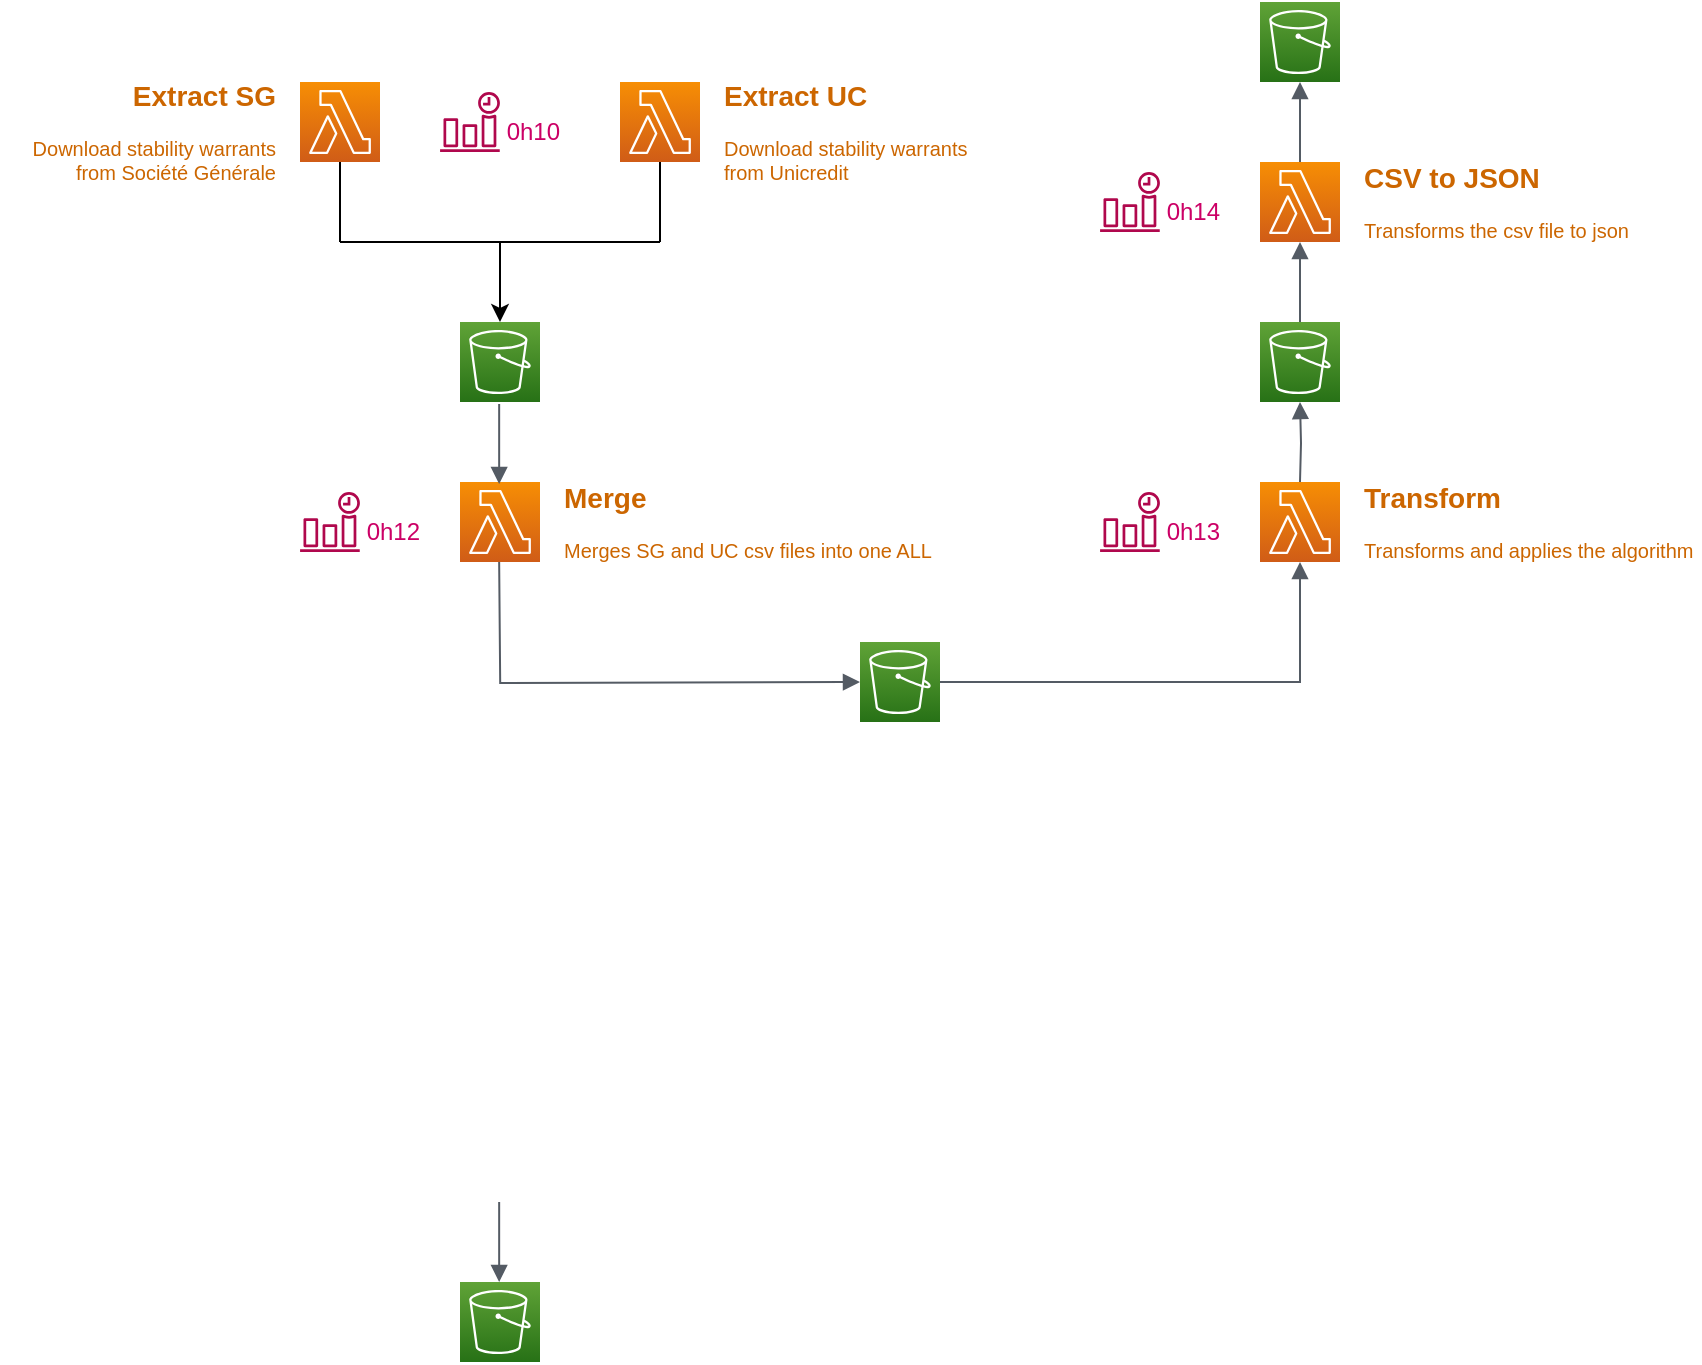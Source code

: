 <mxfile version="16.5.4" type="device"><diagram id="kZerIj4fPpN9XhUY6DlO" name="Page-1"><mxGraphModel dx="1038" dy="547" grid="1" gridSize="10" guides="1" tooltips="1" connect="1" arrows="1" fold="1" page="1" pageScale="1" pageWidth="827" pageHeight="1169" math="0" shadow="0"><root><mxCell id="0"/><mxCell id="1" parent="0"/><mxCell id="mHBUEEuIlm3kdnM-V34R-1" value="" style="sketch=0;points=[[0,0,0],[0.25,0,0],[0.5,0,0],[0.75,0,0],[1,0,0],[0,1,0],[0.25,1,0],[0.5,1,0],[0.75,1,0],[1,1,0],[0,0.25,0],[0,0.5,0],[0,0.75,0],[1,0.25,0],[1,0.5,0],[1,0.75,0]];outlineConnect=0;fontColor=#232F3E;gradientColor=#F78E04;gradientDirection=north;fillColor=#D05C17;strokeColor=#ffffff;dashed=0;verticalLabelPosition=bottom;verticalAlign=top;align=center;html=1;fontSize=12;fontStyle=0;aspect=fixed;shape=mxgraph.aws4.resourceIcon;resIcon=mxgraph.aws4.lambda;" parent="1" vertex="1"><mxGeometry x="320" y="240" width="40" height="40" as="geometry"/></mxCell><mxCell id="mHBUEEuIlm3kdnM-V34R-4" value="" style="sketch=0;points=[[0,0,0],[0.25,0,0],[0.5,0,0],[0.75,0,0],[1,0,0],[0,1,0],[0.25,1,0],[0.5,1,0],[0.75,1,0],[1,1,0],[0,0.25,0],[0,0.5,0],[0,0.75,0],[1,0.25,0],[1,0.5,0],[1,0.75,0]];outlineConnect=0;fontColor=#232F3E;gradientColor=#60A337;gradientDirection=north;fillColor=#277116;strokeColor=#ffffff;dashed=0;verticalLabelPosition=bottom;verticalAlign=top;align=center;html=1;fontSize=12;fontStyle=0;aspect=fixed;shape=mxgraph.aws4.resourceIcon;resIcon=mxgraph.aws4.s3;" parent="1" vertex="1"><mxGeometry x="520" y="320" width="40" height="40" as="geometry"/></mxCell><mxCell id="mHBUEEuIlm3kdnM-V34R-5" value="" style="sketch=0;outlineConnect=0;fontColor=#232F3E;gradientColor=none;fillColor=#B0084D;strokeColor=none;dashed=0;verticalLabelPosition=bottom;verticalAlign=top;align=center;html=1;fontSize=12;fontStyle=0;aspect=fixed;pointerEvents=1;shape=mxgraph.aws4.event_time_based;" parent="1" vertex="1"><mxGeometry x="240" y="245" width="30" height="30" as="geometry"/></mxCell><mxCell id="mHBUEEuIlm3kdnM-V34R-15" value="&lt;font color=&quot;#cc0066&quot;&gt;&amp;nbsp;0h12&lt;/font&gt;" style="text;html=1;strokeColor=none;fillColor=none;align=center;verticalAlign=middle;whiteSpace=wrap;rounded=0;" parent="1" vertex="1"><mxGeometry x="270" y="255" width="30" height="20" as="geometry"/></mxCell><mxCell id="mHBUEEuIlm3kdnM-V34R-20" value="&lt;font color=&quot;#cc6600&quot;&gt;&lt;b&gt;&lt;font style=&quot;font-size: 14px&quot;&gt;Merge&lt;/font&gt;&lt;/b&gt;&lt;br style=&quot;font-size: 9px&quot;&gt;&lt;br style=&quot;font-size: 9px&quot;&gt;Merges SG and UC csv files into one ALL&lt;/font&gt;" style="text;html=1;strokeColor=none;fillColor=none;align=left;verticalAlign=middle;whiteSpace=wrap;rounded=0;fontSize=10;fontColor=#CC0066;" parent="1" vertex="1"><mxGeometry x="370" y="240" width="190" height="40" as="geometry"/></mxCell><mxCell id="mHBUEEuIlm3kdnM-V34R-21" value="" style="sketch=0;points=[[0,0,0],[0.25,0,0],[0.5,0,0],[0.75,0,0],[1,0,0],[0,1,0],[0.25,1,0],[0.5,1,0],[0.75,1,0],[1,1,0],[0,0.25,0],[0,0.5,0],[0,0.75,0],[1,0.25,0],[1,0.5,0],[1,0.75,0]];outlineConnect=0;fontColor=#232F3E;gradientColor=#F78E04;gradientDirection=north;fillColor=#D05C17;strokeColor=#ffffff;dashed=0;verticalLabelPosition=bottom;verticalAlign=top;align=center;html=1;fontSize=12;fontStyle=0;aspect=fixed;shape=mxgraph.aws4.resourceIcon;resIcon=mxgraph.aws4.lambda;" parent="1" vertex="1"><mxGeometry x="720" y="240" width="40" height="40" as="geometry"/></mxCell><mxCell id="mHBUEEuIlm3kdnM-V34R-23" value="" style="sketch=0;outlineConnect=0;fontColor=#232F3E;gradientColor=none;fillColor=#B0084D;strokeColor=none;dashed=0;verticalLabelPosition=bottom;verticalAlign=top;align=center;html=1;fontSize=12;fontStyle=0;aspect=fixed;pointerEvents=1;shape=mxgraph.aws4.event_time_based;" parent="1" vertex="1"><mxGeometry x="640" y="245" width="30" height="30" as="geometry"/></mxCell><mxCell id="mHBUEEuIlm3kdnM-V34R-24" value="&lt;font color=&quot;#cc0066&quot;&gt;&amp;nbsp;0h13&lt;/font&gt;" style="text;html=1;strokeColor=none;fillColor=none;align=center;verticalAlign=middle;whiteSpace=wrap;rounded=0;" parent="1" vertex="1"><mxGeometry x="670" y="255" width="30" height="20" as="geometry"/></mxCell><mxCell id="mHBUEEuIlm3kdnM-V34R-25" value="&lt;font color=&quot;#cc6600&quot;&gt;&lt;b&gt;&lt;font style=&quot;font-size: 14px&quot;&gt;Transform&lt;/font&gt;&lt;/b&gt;&lt;br style=&quot;font-size: 9px&quot;&gt;&lt;br style=&quot;font-size: 9px&quot;&gt;Transforms and applies the algorithm&lt;br&gt;&lt;/font&gt;" style="text;html=1;strokeColor=none;fillColor=none;align=left;verticalAlign=middle;whiteSpace=wrap;rounded=0;fontSize=10;fontColor=#CC0066;" parent="1" vertex="1"><mxGeometry x="770" y="240" width="170" height="40" as="geometry"/></mxCell><mxCell id="mHBUEEuIlm3kdnM-V34R-26" value="" style="edgeStyle=orthogonalEdgeStyle;html=1;endArrow=none;elbow=vertical;startArrow=block;startFill=1;strokeColor=#545B64;rounded=0;fontSize=9;fontColor=#CC6600;" parent="1" edge="1"><mxGeometry width="100" relative="1" as="geometry"><mxPoint x="520" y="340" as="sourcePoint"/><mxPoint x="339.58" y="280" as="targetPoint"/></mxGeometry></mxCell><mxCell id="mHBUEEuIlm3kdnM-V34R-30" value="" style="edgeStyle=orthogonalEdgeStyle;html=1;endArrow=none;elbow=vertical;startArrow=block;startFill=1;strokeColor=#545B64;rounded=0;fontSize=9;fontColor=#CC6600;exitX=0.5;exitY=1;exitDx=0;exitDy=0;exitPerimeter=0;entryX=1;entryY=0.5;entryDx=0;entryDy=0;entryPerimeter=0;" parent="1" edge="1" target="mHBUEEuIlm3kdnM-V34R-4" source="mHBUEEuIlm3kdnM-V34R-21"><mxGeometry width="100" relative="1" as="geometry"><mxPoint x="654.58" y="380" as="sourcePoint"/><mxPoint x="654.58" y="340" as="targetPoint"/></mxGeometry></mxCell><mxCell id="mHBUEEuIlm3kdnM-V34R-32" value="" style="sketch=0;points=[[0,0,0],[0.25,0,0],[0.5,0,0],[0.75,0,0],[1,0,0],[0,1,0],[0.25,1,0],[0.5,1,0],[0.75,1,0],[1,1,0],[0,0.25,0],[0,0.5,0],[0,0.75,0],[1,0.25,0],[1,0.5,0],[1,0.75,0]];outlineConnect=0;fontColor=#232F3E;gradientColor=#F78E04;gradientDirection=north;fillColor=#D05C17;strokeColor=#ffffff;dashed=0;verticalLabelPosition=bottom;verticalAlign=top;align=center;html=1;fontSize=12;fontStyle=0;aspect=fixed;shape=mxgraph.aws4.resourceIcon;resIcon=mxgraph.aws4.lambda;" parent="1" vertex="1"><mxGeometry x="720" y="80" width="40" height="40" as="geometry"/></mxCell><mxCell id="mHBUEEuIlm3kdnM-V34R-33" value="" style="sketch=0;points=[[0,0,0],[0.25,0,0],[0.5,0,0],[0.75,0,0],[1,0,0],[0,1,0],[0.25,1,0],[0.5,1,0],[0.75,1,0],[1,1,0],[0,0.25,0],[0,0.5,0],[0,0.75,0],[1,0.25,0],[1,0.5,0],[1,0.75,0]];outlineConnect=0;fontColor=#232F3E;gradientColor=#60A337;gradientDirection=north;fillColor=#277116;strokeColor=#ffffff;dashed=0;verticalLabelPosition=bottom;verticalAlign=top;align=center;html=1;fontSize=12;fontStyle=0;aspect=fixed;shape=mxgraph.aws4.resourceIcon;resIcon=mxgraph.aws4.s3;" parent="1" vertex="1"><mxGeometry x="320" y="640" width="40" height="40" as="geometry"/></mxCell><mxCell id="mHBUEEuIlm3kdnM-V34R-34" value="" style="sketch=0;outlineConnect=0;fontColor=#232F3E;gradientColor=none;fillColor=#B0084D;strokeColor=none;dashed=0;verticalLabelPosition=bottom;verticalAlign=top;align=center;html=1;fontSize=12;fontStyle=0;aspect=fixed;pointerEvents=1;shape=mxgraph.aws4.event_time_based;" parent="1" vertex="1"><mxGeometry x="640" y="85" width="30" height="30" as="geometry"/></mxCell><mxCell id="mHBUEEuIlm3kdnM-V34R-35" value="&lt;font color=&quot;#cc0066&quot;&gt;&amp;nbsp;0h14&lt;/font&gt;" style="text;html=1;strokeColor=none;fillColor=none;align=center;verticalAlign=middle;whiteSpace=wrap;rounded=0;" parent="1" vertex="1"><mxGeometry x="670" y="95" width="30" height="20" as="geometry"/></mxCell><mxCell id="mHBUEEuIlm3kdnM-V34R-36" value="&lt;font color=&quot;#cc6600&quot;&gt;&lt;b&gt;&lt;font style=&quot;font-size: 14px&quot;&gt;CSV to JSON&lt;/font&gt;&lt;/b&gt;&lt;br style=&quot;font-size: 9px&quot;&gt;&lt;br style=&quot;font-size: 9px&quot;&gt;Transforms the csv file to json&lt;br&gt;&lt;/font&gt;" style="text;html=1;strokeColor=none;fillColor=none;align=left;verticalAlign=middle;whiteSpace=wrap;rounded=0;fontSize=10;fontColor=#CC0066;" parent="1" vertex="1"><mxGeometry x="770" y="80" width="150" height="40" as="geometry"/></mxCell><mxCell id="mHBUEEuIlm3kdnM-V34R-37" value="" style="edgeStyle=orthogonalEdgeStyle;html=1;endArrow=none;elbow=vertical;startArrow=block;startFill=1;strokeColor=#545B64;rounded=0;fontSize=9;fontColor=#CC6600;" parent="1" edge="1"><mxGeometry width="100" relative="1" as="geometry"><mxPoint x="339.58" y="640" as="sourcePoint"/><mxPoint x="339.58" y="600" as="targetPoint"/></mxGeometry></mxCell><mxCell id="mHBUEEuIlm3kdnM-V34R-39" value="" style="sketch=0;points=[[0,0,0],[0.25,0,0],[0.5,0,0],[0.75,0,0],[1,0,0],[0,1,0],[0.25,1,0],[0.5,1,0],[0.75,1,0],[1,1,0],[0,0.25,0],[0,0.5,0],[0,0.75,0],[1,0.25,0],[1,0.5,0],[1,0.75,0]];outlineConnect=0;fontColor=#232F3E;gradientColor=#60A337;gradientDirection=north;fillColor=#277116;strokeColor=#ffffff;dashed=0;verticalLabelPosition=bottom;verticalAlign=top;align=center;html=1;fontSize=12;fontStyle=0;aspect=fixed;shape=mxgraph.aws4.resourceIcon;resIcon=mxgraph.aws4.s3;" parent="1" vertex="1"><mxGeometry x="320" y="160" width="40" height="40" as="geometry"/></mxCell><mxCell id="mHBUEEuIlm3kdnM-V34R-40" value="" style="edgeStyle=orthogonalEdgeStyle;html=1;endArrow=none;elbow=vertical;startArrow=block;startFill=1;strokeColor=#545B64;rounded=0;fontSize=9;fontColor=#CC6600;" parent="1" edge="1"><mxGeometry width="100" relative="1" as="geometry"><mxPoint x="339.58" y="241" as="sourcePoint"/><mxPoint x="339.58" y="201" as="targetPoint"/></mxGeometry></mxCell><mxCell id="mHBUEEuIlm3kdnM-V34R-41" value="" style="sketch=0;points=[[0,0,0],[0.25,0,0],[0.5,0,0],[0.75,0,0],[1,0,0],[0,1,0],[0.25,1,0],[0.5,1,0],[0.75,1,0],[1,1,0],[0,0.25,0],[0,0.5,0],[0,0.75,0],[1,0.25,0],[1,0.5,0],[1,0.75,0]];outlineConnect=0;fontColor=#232F3E;gradientColor=#F78E04;gradientDirection=north;fillColor=#D05C17;strokeColor=#ffffff;dashed=0;verticalLabelPosition=bottom;verticalAlign=top;align=center;html=1;fontSize=12;fontStyle=0;aspect=fixed;shape=mxgraph.aws4.resourceIcon;resIcon=mxgraph.aws4.lambda;" parent="1" vertex="1"><mxGeometry x="400" y="40" width="40" height="40" as="geometry"/></mxCell><mxCell id="mHBUEEuIlm3kdnM-V34R-42" value="" style="sketch=0;outlineConnect=0;fontColor=#232F3E;gradientColor=none;fillColor=#B0084D;strokeColor=none;dashed=0;verticalLabelPosition=bottom;verticalAlign=top;align=center;html=1;fontSize=12;fontStyle=0;aspect=fixed;pointerEvents=1;shape=mxgraph.aws4.event_time_based;" parent="1" vertex="1"><mxGeometry x="310" y="45" width="30" height="30" as="geometry"/></mxCell><mxCell id="mHBUEEuIlm3kdnM-V34R-43" value="&lt;font color=&quot;#cc0066&quot;&gt;&amp;nbsp;0h10&lt;/font&gt;" style="text;html=1;strokeColor=none;fillColor=none;align=center;verticalAlign=middle;whiteSpace=wrap;rounded=0;" parent="1" vertex="1"><mxGeometry x="340" y="55" width="30" height="20" as="geometry"/></mxCell><mxCell id="mHBUEEuIlm3kdnM-V34R-44" value="&lt;font color=&quot;#cc6600&quot;&gt;&lt;b&gt;&lt;font style=&quot;font-size: 14px&quot;&gt;Extract UC&lt;/font&gt;&lt;/b&gt;&lt;br style=&quot;font-size: 9px&quot;&gt;&lt;br style=&quot;font-size: 9px&quot;&gt;Download stability warrants&lt;br&gt;from Unicredit&lt;br&gt;&lt;/font&gt;" style="text;html=1;strokeColor=none;fillColor=none;align=left;verticalAlign=middle;whiteSpace=wrap;rounded=0;fontSize=10;fontColor=#CC0066;" parent="1" vertex="1"><mxGeometry x="450" y="35" width="140" height="60" as="geometry"/></mxCell><mxCell id="mHBUEEuIlm3kdnM-V34R-45" value="" style="sketch=0;points=[[0,0,0],[0.25,0,0],[0.5,0,0],[0.75,0,0],[1,0,0],[0,1,0],[0.25,1,0],[0.5,1,0],[0.75,1,0],[1,1,0],[0,0.25,0],[0,0.5,0],[0,0.75,0],[1,0.25,0],[1,0.5,0],[1,0.75,0]];outlineConnect=0;fontColor=#232F3E;gradientColor=#F78E04;gradientDirection=north;fillColor=#D05C17;strokeColor=#ffffff;dashed=0;verticalLabelPosition=bottom;verticalAlign=top;align=center;html=1;fontSize=12;fontStyle=0;aspect=fixed;shape=mxgraph.aws4.resourceIcon;resIcon=mxgraph.aws4.lambda;" parent="1" vertex="1"><mxGeometry x="240" y="40" width="40" height="40" as="geometry"/></mxCell><mxCell id="mHBUEEuIlm3kdnM-V34R-48" value="&lt;font color=&quot;#cc6600&quot;&gt;&lt;b&gt;&lt;font style=&quot;font-size: 14px&quot;&gt;Extract SG&lt;/font&gt;&lt;/b&gt;&lt;br style=&quot;font-size: 9px&quot;&gt;&lt;br style=&quot;font-size: 9px&quot;&gt;Download stability warrants &lt;br&gt;from Société Générale&lt;br&gt;&lt;/font&gt;" style="text;html=1;strokeColor=none;fillColor=none;align=right;verticalAlign=middle;whiteSpace=wrap;rounded=0;fontSize=10;fontColor=#CC0066;" parent="1" vertex="1"><mxGeometry x="90" y="40" width="140" height="50" as="geometry"/></mxCell><mxCell id="mHBUEEuIlm3kdnM-V34R-49" value="" style="endArrow=classic;html=1;rounded=0;fontSize=9;fontColor=#CC6600;entryX=0.5;entryY=0;entryDx=0;entryDy=0;entryPerimeter=0;" parent="1" target="mHBUEEuIlm3kdnM-V34R-39" edge="1"><mxGeometry width="50" height="50" relative="1" as="geometry"><mxPoint x="340" y="120" as="sourcePoint"/><mxPoint x="420" y="20" as="targetPoint"/></mxGeometry></mxCell><mxCell id="mHBUEEuIlm3kdnM-V34R-50" value="" style="endArrow=none;html=1;rounded=0;fontSize=9;fontColor=#CC6600;" parent="1" edge="1"><mxGeometry width="50" height="50" relative="1" as="geometry"><mxPoint x="260" y="120" as="sourcePoint"/><mxPoint x="420" y="120" as="targetPoint"/></mxGeometry></mxCell><mxCell id="mHBUEEuIlm3kdnM-V34R-51" value="" style="endArrow=none;html=1;rounded=0;fontSize=9;fontColor=#CC6600;entryX=0.5;entryY=1;entryDx=0;entryDy=0;entryPerimeter=0;" parent="1" target="mHBUEEuIlm3kdnM-V34R-41" edge="1"><mxGeometry width="50" height="50" relative="1" as="geometry"><mxPoint x="420" y="120" as="sourcePoint"/><mxPoint x="420" y="20" as="targetPoint"/></mxGeometry></mxCell><mxCell id="mHBUEEuIlm3kdnM-V34R-52" value="" style="endArrow=none;html=1;rounded=0;fontSize=9;fontColor=#CC6600;entryX=0.5;entryY=1;entryDx=0;entryDy=0;entryPerimeter=0;" parent="1" target="mHBUEEuIlm3kdnM-V34R-45" edge="1"><mxGeometry width="50" height="50" relative="1" as="geometry"><mxPoint x="260" y="120" as="sourcePoint"/><mxPoint x="280" y="140" as="targetPoint"/></mxGeometry></mxCell><mxCell id="snUkEbIch_Q_WEwmjclj-1" value="" style="sketch=0;points=[[0,0,0],[0.25,0,0],[0.5,0,0],[0.75,0,0],[1,0,0],[0,1,0],[0.25,1,0],[0.5,1,0],[0.75,1,0],[1,1,0],[0,0.25,0],[0,0.5,0],[0,0.75,0],[1,0.25,0],[1,0.5,0],[1,0.75,0]];outlineConnect=0;fontColor=#232F3E;gradientColor=#60A337;gradientDirection=north;fillColor=#277116;strokeColor=#ffffff;dashed=0;verticalLabelPosition=bottom;verticalAlign=top;align=center;html=1;fontSize=12;fontStyle=0;aspect=fixed;shape=mxgraph.aws4.resourceIcon;resIcon=mxgraph.aws4.s3;" vertex="1" parent="1"><mxGeometry x="720" y="160" width="40" height="40" as="geometry"/></mxCell><mxCell id="snUkEbIch_Q_WEwmjclj-2" value="" style="edgeStyle=orthogonalEdgeStyle;html=1;endArrow=none;elbow=vertical;startArrow=block;startFill=1;strokeColor=#545B64;rounded=0;fontSize=9;fontColor=#CC6600;exitX=0.5;exitY=1;exitDx=0;exitDy=0;exitPerimeter=0;entryX=0.5;entryY=0;entryDx=0;entryDy=0;entryPerimeter=0;" edge="1" parent="1" source="mHBUEEuIlm3kdnM-V34R-32" target="snUkEbIch_Q_WEwmjclj-1"><mxGeometry width="100" relative="1" as="geometry"><mxPoint x="670" y="140" as="sourcePoint"/><mxPoint x="670" y="170" as="targetPoint"/></mxGeometry></mxCell><mxCell id="snUkEbIch_Q_WEwmjclj-3" value="" style="edgeStyle=orthogonalEdgeStyle;html=1;endArrow=none;elbow=vertical;startArrow=block;startFill=1;strokeColor=#545B64;rounded=0;fontSize=9;fontColor=#CC6600;entryX=0.5;entryY=0;entryDx=0;entryDy=0;entryPerimeter=0;" edge="1" parent="1" target="mHBUEEuIlm3kdnM-V34R-21"><mxGeometry width="100" relative="1" as="geometry"><mxPoint x="740" y="200" as="sourcePoint"/><mxPoint x="750" y="170" as="targetPoint"/></mxGeometry></mxCell><mxCell id="snUkEbIch_Q_WEwmjclj-4" value="" style="sketch=0;points=[[0,0,0],[0.25,0,0],[0.5,0,0],[0.75,0,0],[1,0,0],[0,1,0],[0.25,1,0],[0.5,1,0],[0.75,1,0],[1,1,0],[0,0.25,0],[0,0.5,0],[0,0.75,0],[1,0.25,0],[1,0.5,0],[1,0.75,0]];outlineConnect=0;fontColor=#232F3E;gradientColor=#60A337;gradientDirection=north;fillColor=#277116;strokeColor=#ffffff;dashed=0;verticalLabelPosition=bottom;verticalAlign=top;align=center;html=1;fontSize=12;fontStyle=0;aspect=fixed;shape=mxgraph.aws4.resourceIcon;resIcon=mxgraph.aws4.s3;" vertex="1" parent="1"><mxGeometry x="720" width="40" height="40" as="geometry"/></mxCell><mxCell id="snUkEbIch_Q_WEwmjclj-5" value="" style="edgeStyle=orthogonalEdgeStyle;html=1;endArrow=none;elbow=vertical;startArrow=block;startFill=1;strokeColor=#545B64;rounded=0;fontSize=9;fontColor=#CC6600;exitX=0.5;exitY=1;exitDx=0;exitDy=0;exitPerimeter=0;" edge="1" parent="1" source="snUkEbIch_Q_WEwmjclj-4"><mxGeometry width="100" relative="1" as="geometry"><mxPoint x="460" y="180" as="sourcePoint"/><mxPoint x="740" y="80" as="targetPoint"/></mxGeometry></mxCell></root></mxGraphModel></diagram></mxfile>